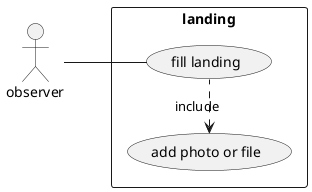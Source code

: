 @startuml
left to right direction
skinparam packageStyle rectangle

actor observer

rectangle landing {
  observer -- (fill landing)
  (add photo or file) <. (fill landing) : include
}
@enduml
